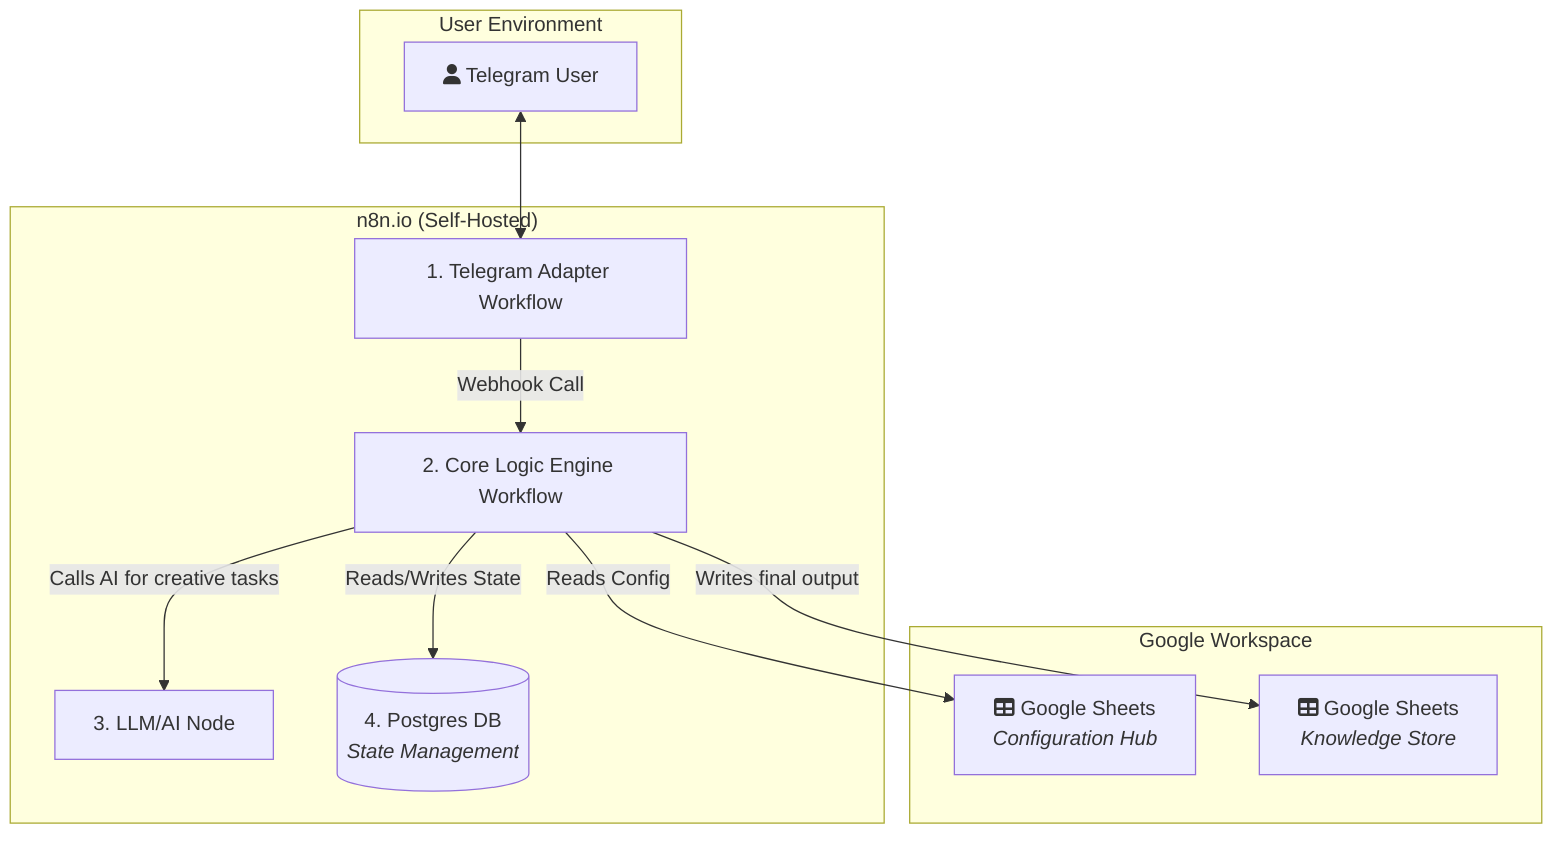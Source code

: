 graph TD
    subgraph "User Environment"
        U[<i class='fa fa-user'></i> Telegram User]
    end

    subgraph "n8n.io (Self-Hosted)"
        TA[1. Telegram Adapter Workflow]
        CE[2. Core Logic Engine Workflow]
        LLM[3. LLM/AI Node]
        DB[(4. Postgres DB<br><i>State Management</i>)]
    end

    subgraph "Google Workspace"
        GSC[<i class='fa fa-table'></i> Google Sheets<br><i>Configuration Hub</i>]
        GSK[<i class='fa fa-table'></i> Google Sheets<br><i>Knowledge Store</i>]
    end

    U <--> TA
    TA -- Webhook Call --> CE
    CE -- Reads/Writes State --> DB
    CE -- Reads Config --> GSC
    CE -- Calls AI for creative tasks --> LLM
    CE -- Writes final output --> GSK